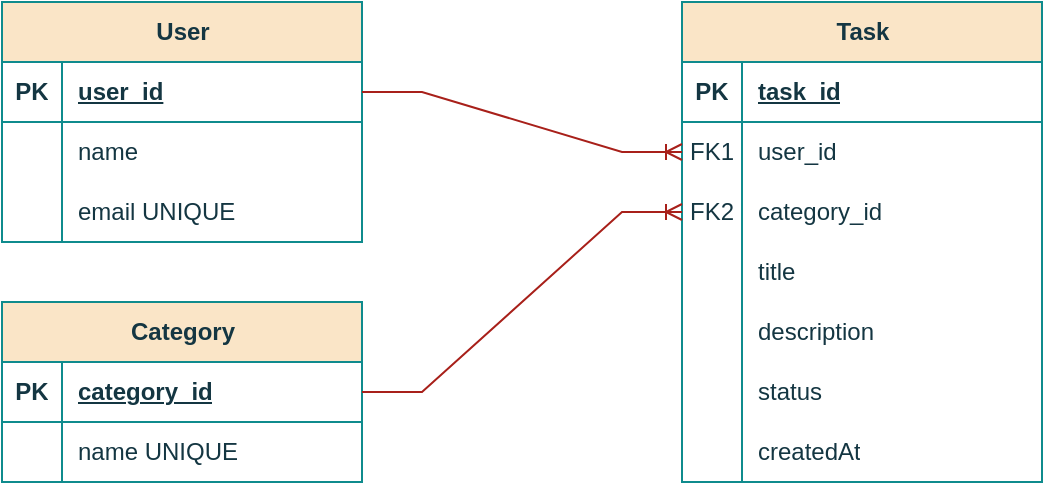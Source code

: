 <mxfile version="26.0.9">
  <diagram id="R2lEEEUBdFMjLlhIrx00" name="Page-1">
    <mxGraphModel dx="1050" dy="629" grid="1" gridSize="10" guides="1" tooltips="1" connect="1" arrows="1" fold="1" page="1" pageScale="1" pageWidth="850" pageHeight="1100" math="0" shadow="0" extFonts="Permanent Marker^https://fonts.googleapis.com/css?family=Permanent+Marker">
      <root>
        <mxCell id="0" />
        <mxCell id="1" parent="0" />
        <mxCell id="kuDQbu20j5oJqo5qkhHU-12" value="User" style="shape=table;startSize=30;container=1;collapsible=1;childLayout=tableLayout;fixedRows=1;rowLines=0;fontStyle=1;align=center;resizeLast=1;html=1;labelBackgroundColor=none;rounded=0;fillColor=#FAE5C7;strokeColor=#0F8B8D;fontColor=#143642;" vertex="1" parent="1">
          <mxGeometry x="180" y="80" width="180" height="120" as="geometry" />
        </mxCell>
        <mxCell id="kuDQbu20j5oJqo5qkhHU-13" value="" style="shape=tableRow;horizontal=0;startSize=0;swimlaneHead=0;swimlaneBody=0;fillColor=none;collapsible=0;dropTarget=0;points=[[0,0.5],[1,0.5]];portConstraint=eastwest;top=0;left=0;right=0;bottom=1;labelBackgroundColor=none;rounded=0;strokeColor=#0F8B8D;fontColor=#143642;" vertex="1" parent="kuDQbu20j5oJqo5qkhHU-12">
          <mxGeometry y="30" width="180" height="30" as="geometry" />
        </mxCell>
        <mxCell id="kuDQbu20j5oJqo5qkhHU-14" value="PK" style="shape=partialRectangle;connectable=0;fillColor=none;top=0;left=0;bottom=0;right=0;fontStyle=1;overflow=hidden;whiteSpace=wrap;html=1;labelBackgroundColor=none;rounded=0;strokeColor=#0F8B8D;fontColor=#143642;" vertex="1" parent="kuDQbu20j5oJqo5qkhHU-13">
          <mxGeometry width="30" height="30" as="geometry">
            <mxRectangle width="30" height="30" as="alternateBounds" />
          </mxGeometry>
        </mxCell>
        <mxCell id="kuDQbu20j5oJqo5qkhHU-15" value="user_id" style="shape=partialRectangle;connectable=0;fillColor=none;top=0;left=0;bottom=0;right=0;align=left;spacingLeft=6;fontStyle=5;overflow=hidden;whiteSpace=wrap;html=1;labelBackgroundColor=none;rounded=0;strokeColor=#0F8B8D;fontColor=#143642;" vertex="1" parent="kuDQbu20j5oJqo5qkhHU-13">
          <mxGeometry x="30" width="150" height="30" as="geometry">
            <mxRectangle width="150" height="30" as="alternateBounds" />
          </mxGeometry>
        </mxCell>
        <mxCell id="kuDQbu20j5oJqo5qkhHU-16" value="" style="shape=tableRow;horizontal=0;startSize=0;swimlaneHead=0;swimlaneBody=0;fillColor=none;collapsible=0;dropTarget=0;points=[[0,0.5],[1,0.5]];portConstraint=eastwest;top=0;left=0;right=0;bottom=0;labelBackgroundColor=none;rounded=0;strokeColor=#0F8B8D;fontColor=#143642;" vertex="1" parent="kuDQbu20j5oJqo5qkhHU-12">
          <mxGeometry y="60" width="180" height="30" as="geometry" />
        </mxCell>
        <mxCell id="kuDQbu20j5oJqo5qkhHU-17" value="" style="shape=partialRectangle;connectable=0;fillColor=none;top=0;left=0;bottom=0;right=0;editable=1;overflow=hidden;whiteSpace=wrap;html=1;labelBackgroundColor=none;rounded=0;strokeColor=#0F8B8D;fontColor=#143642;" vertex="1" parent="kuDQbu20j5oJqo5qkhHU-16">
          <mxGeometry width="30" height="30" as="geometry">
            <mxRectangle width="30" height="30" as="alternateBounds" />
          </mxGeometry>
        </mxCell>
        <mxCell id="kuDQbu20j5oJqo5qkhHU-18" value="name" style="shape=partialRectangle;connectable=0;fillColor=none;top=0;left=0;bottom=0;right=0;align=left;spacingLeft=6;overflow=hidden;whiteSpace=wrap;html=1;labelBackgroundColor=none;rounded=0;strokeColor=#0F8B8D;fontColor=#143642;" vertex="1" parent="kuDQbu20j5oJqo5qkhHU-16">
          <mxGeometry x="30" width="150" height="30" as="geometry">
            <mxRectangle width="150" height="30" as="alternateBounds" />
          </mxGeometry>
        </mxCell>
        <mxCell id="kuDQbu20j5oJqo5qkhHU-19" value="" style="shape=tableRow;horizontal=0;startSize=0;swimlaneHead=0;swimlaneBody=0;fillColor=none;collapsible=0;dropTarget=0;points=[[0,0.5],[1,0.5]];portConstraint=eastwest;top=0;left=0;right=0;bottom=0;labelBackgroundColor=none;rounded=0;strokeColor=#0F8B8D;fontColor=#143642;" vertex="1" parent="kuDQbu20j5oJqo5qkhHU-12">
          <mxGeometry y="90" width="180" height="30" as="geometry" />
        </mxCell>
        <mxCell id="kuDQbu20j5oJqo5qkhHU-20" value="" style="shape=partialRectangle;connectable=0;fillColor=none;top=0;left=0;bottom=0;right=0;editable=1;overflow=hidden;whiteSpace=wrap;html=1;labelBackgroundColor=none;rounded=0;strokeColor=#0F8B8D;fontColor=#143642;" vertex="1" parent="kuDQbu20j5oJqo5qkhHU-19">
          <mxGeometry width="30" height="30" as="geometry">
            <mxRectangle width="30" height="30" as="alternateBounds" />
          </mxGeometry>
        </mxCell>
        <mxCell id="kuDQbu20j5oJqo5qkhHU-21" value="email UNIQUE" style="shape=partialRectangle;connectable=0;fillColor=none;top=0;left=0;bottom=0;right=0;align=left;spacingLeft=6;overflow=hidden;whiteSpace=wrap;html=1;labelBackgroundColor=none;rounded=0;strokeColor=#0F8B8D;fontColor=#143642;" vertex="1" parent="kuDQbu20j5oJqo5qkhHU-19">
          <mxGeometry x="30" width="150" height="30" as="geometry">
            <mxRectangle width="150" height="30" as="alternateBounds" />
          </mxGeometry>
        </mxCell>
        <mxCell id="kuDQbu20j5oJqo5qkhHU-25" value="Task" style="shape=table;startSize=30;container=1;collapsible=1;childLayout=tableLayout;fixedRows=1;rowLines=0;fontStyle=1;align=center;resizeLast=1;html=1;labelBackgroundColor=none;rounded=0;fillColor=#FAE5C7;strokeColor=#0F8B8D;fontColor=#143642;" vertex="1" parent="1">
          <mxGeometry x="520" y="80" width="180" height="240" as="geometry" />
        </mxCell>
        <mxCell id="kuDQbu20j5oJqo5qkhHU-26" value="" style="shape=tableRow;horizontal=0;startSize=0;swimlaneHead=0;swimlaneBody=0;fillColor=none;collapsible=0;dropTarget=0;points=[[0,0.5],[1,0.5]];portConstraint=eastwest;top=0;left=0;right=0;bottom=1;labelBackgroundColor=none;rounded=0;strokeColor=#0F8B8D;fontColor=#143642;" vertex="1" parent="kuDQbu20j5oJqo5qkhHU-25">
          <mxGeometry y="30" width="180" height="30" as="geometry" />
        </mxCell>
        <mxCell id="kuDQbu20j5oJqo5qkhHU-27" value="PK" style="shape=partialRectangle;connectable=0;fillColor=none;top=0;left=0;bottom=0;right=0;fontStyle=1;overflow=hidden;whiteSpace=wrap;html=1;labelBackgroundColor=none;rounded=0;strokeColor=#0F8B8D;fontColor=#143642;" vertex="1" parent="kuDQbu20j5oJqo5qkhHU-26">
          <mxGeometry width="30" height="30" as="geometry">
            <mxRectangle width="30" height="30" as="alternateBounds" />
          </mxGeometry>
        </mxCell>
        <mxCell id="kuDQbu20j5oJqo5qkhHU-28" value="task_id" style="shape=partialRectangle;connectable=0;fillColor=none;top=0;left=0;bottom=0;right=0;align=left;spacingLeft=6;fontStyle=5;overflow=hidden;whiteSpace=wrap;html=1;labelBackgroundColor=none;rounded=0;strokeColor=#0F8B8D;fontColor=#143642;" vertex="1" parent="kuDQbu20j5oJqo5qkhHU-26">
          <mxGeometry x="30" width="150" height="30" as="geometry">
            <mxRectangle width="150" height="30" as="alternateBounds" />
          </mxGeometry>
        </mxCell>
        <mxCell id="kuDQbu20j5oJqo5qkhHU-29" value="" style="shape=tableRow;horizontal=0;startSize=0;swimlaneHead=0;swimlaneBody=0;fillColor=none;collapsible=0;dropTarget=0;points=[[0,0.5],[1,0.5]];portConstraint=eastwest;top=0;left=0;right=0;bottom=0;labelBackgroundColor=none;rounded=0;strokeColor=#0F8B8D;fontColor=#143642;" vertex="1" parent="kuDQbu20j5oJqo5qkhHU-25">
          <mxGeometry y="60" width="180" height="30" as="geometry" />
        </mxCell>
        <mxCell id="kuDQbu20j5oJqo5qkhHU-30" value="FK1" style="shape=partialRectangle;connectable=0;fillColor=none;top=0;left=0;bottom=0;right=0;editable=1;overflow=hidden;whiteSpace=wrap;html=1;labelBackgroundColor=none;rounded=0;strokeColor=#0F8B8D;fontColor=#143642;" vertex="1" parent="kuDQbu20j5oJqo5qkhHU-29">
          <mxGeometry width="30" height="30" as="geometry">
            <mxRectangle width="30" height="30" as="alternateBounds" />
          </mxGeometry>
        </mxCell>
        <mxCell id="kuDQbu20j5oJqo5qkhHU-31" value="user_id" style="shape=partialRectangle;connectable=0;fillColor=none;top=0;left=0;bottom=0;right=0;align=left;spacingLeft=6;overflow=hidden;whiteSpace=wrap;html=1;labelBackgroundColor=none;rounded=0;strokeColor=#0F8B8D;fontColor=#143642;" vertex="1" parent="kuDQbu20j5oJqo5qkhHU-29">
          <mxGeometry x="30" width="150" height="30" as="geometry">
            <mxRectangle width="150" height="30" as="alternateBounds" />
          </mxGeometry>
        </mxCell>
        <mxCell id="kuDQbu20j5oJqo5qkhHU-32" value="" style="shape=tableRow;horizontal=0;startSize=0;swimlaneHead=0;swimlaneBody=0;fillColor=none;collapsible=0;dropTarget=0;points=[[0,0.5],[1,0.5]];portConstraint=eastwest;top=0;left=0;right=0;bottom=0;labelBackgroundColor=none;rounded=0;strokeColor=#0F8B8D;fontColor=#143642;" vertex="1" parent="kuDQbu20j5oJqo5qkhHU-25">
          <mxGeometry y="90" width="180" height="30" as="geometry" />
        </mxCell>
        <mxCell id="kuDQbu20j5oJqo5qkhHU-33" value="FK2" style="shape=partialRectangle;connectable=0;fillColor=none;top=0;left=0;bottom=0;right=0;editable=1;overflow=hidden;whiteSpace=wrap;html=1;labelBackgroundColor=none;rounded=0;strokeColor=#0F8B8D;fontColor=#143642;" vertex="1" parent="kuDQbu20j5oJqo5qkhHU-32">
          <mxGeometry width="30" height="30" as="geometry">
            <mxRectangle width="30" height="30" as="alternateBounds" />
          </mxGeometry>
        </mxCell>
        <mxCell id="kuDQbu20j5oJqo5qkhHU-34" value="category_id" style="shape=partialRectangle;connectable=0;fillColor=none;top=0;left=0;bottom=0;right=0;align=left;spacingLeft=6;overflow=hidden;whiteSpace=wrap;html=1;labelBackgroundColor=none;rounded=0;strokeColor=#0F8B8D;fontColor=#143642;" vertex="1" parent="kuDQbu20j5oJqo5qkhHU-32">
          <mxGeometry x="30" width="150" height="30" as="geometry">
            <mxRectangle width="150" height="30" as="alternateBounds" />
          </mxGeometry>
        </mxCell>
        <mxCell id="kuDQbu20j5oJqo5qkhHU-35" value="" style="shape=tableRow;horizontal=0;startSize=0;swimlaneHead=0;swimlaneBody=0;fillColor=none;collapsible=0;dropTarget=0;points=[[0,0.5],[1,0.5]];portConstraint=eastwest;top=0;left=0;right=0;bottom=0;labelBackgroundColor=none;rounded=0;strokeColor=#0F8B8D;fontColor=#143642;" vertex="1" parent="kuDQbu20j5oJqo5qkhHU-25">
          <mxGeometry y="120" width="180" height="30" as="geometry" />
        </mxCell>
        <mxCell id="kuDQbu20j5oJqo5qkhHU-36" value="" style="shape=partialRectangle;connectable=0;fillColor=none;top=0;left=0;bottom=0;right=0;editable=1;overflow=hidden;whiteSpace=wrap;html=1;labelBackgroundColor=none;rounded=0;strokeColor=#0F8B8D;fontColor=#143642;" vertex="1" parent="kuDQbu20j5oJqo5qkhHU-35">
          <mxGeometry width="30" height="30" as="geometry">
            <mxRectangle width="30" height="30" as="alternateBounds" />
          </mxGeometry>
        </mxCell>
        <mxCell id="kuDQbu20j5oJqo5qkhHU-37" value="title" style="shape=partialRectangle;connectable=0;fillColor=none;top=0;left=0;bottom=0;right=0;align=left;spacingLeft=6;overflow=hidden;whiteSpace=wrap;html=1;labelBackgroundColor=none;rounded=0;strokeColor=#0F8B8D;fontColor=#143642;" vertex="1" parent="kuDQbu20j5oJqo5qkhHU-35">
          <mxGeometry x="30" width="150" height="30" as="geometry">
            <mxRectangle width="150" height="30" as="alternateBounds" />
          </mxGeometry>
        </mxCell>
        <mxCell id="kuDQbu20j5oJqo5qkhHU-38" style="shape=tableRow;horizontal=0;startSize=0;swimlaneHead=0;swimlaneBody=0;fillColor=none;collapsible=0;dropTarget=0;points=[[0,0.5],[1,0.5]];portConstraint=eastwest;top=0;left=0;right=0;bottom=0;labelBackgroundColor=none;rounded=0;strokeColor=#0F8B8D;fontColor=#143642;" vertex="1" parent="kuDQbu20j5oJqo5qkhHU-25">
          <mxGeometry y="150" width="180" height="30" as="geometry" />
        </mxCell>
        <mxCell id="kuDQbu20j5oJqo5qkhHU-39" style="shape=partialRectangle;connectable=0;fillColor=none;top=0;left=0;bottom=0;right=0;editable=1;overflow=hidden;whiteSpace=wrap;html=1;labelBackgroundColor=none;rounded=0;strokeColor=#0F8B8D;fontColor=#143642;" vertex="1" parent="kuDQbu20j5oJqo5qkhHU-38">
          <mxGeometry width="30" height="30" as="geometry">
            <mxRectangle width="30" height="30" as="alternateBounds" />
          </mxGeometry>
        </mxCell>
        <mxCell id="kuDQbu20j5oJqo5qkhHU-40" value="description" style="shape=partialRectangle;connectable=0;fillColor=none;top=0;left=0;bottom=0;right=0;align=left;spacingLeft=6;overflow=hidden;whiteSpace=wrap;html=1;labelBackgroundColor=none;rounded=0;strokeColor=#0F8B8D;fontColor=#143642;" vertex="1" parent="kuDQbu20j5oJqo5qkhHU-38">
          <mxGeometry x="30" width="150" height="30" as="geometry">
            <mxRectangle width="150" height="30" as="alternateBounds" />
          </mxGeometry>
        </mxCell>
        <mxCell id="kuDQbu20j5oJqo5qkhHU-41" style="shape=tableRow;horizontal=0;startSize=0;swimlaneHead=0;swimlaneBody=0;fillColor=none;collapsible=0;dropTarget=0;points=[[0,0.5],[1,0.5]];portConstraint=eastwest;top=0;left=0;right=0;bottom=0;labelBackgroundColor=none;rounded=0;strokeColor=#0F8B8D;fontColor=#143642;" vertex="1" parent="kuDQbu20j5oJqo5qkhHU-25">
          <mxGeometry y="180" width="180" height="30" as="geometry" />
        </mxCell>
        <mxCell id="kuDQbu20j5oJqo5qkhHU-42" style="shape=partialRectangle;connectable=0;fillColor=none;top=0;left=0;bottom=0;right=0;editable=1;overflow=hidden;whiteSpace=wrap;html=1;labelBackgroundColor=none;rounded=0;strokeColor=#0F8B8D;fontColor=#143642;" vertex="1" parent="kuDQbu20j5oJqo5qkhHU-41">
          <mxGeometry width="30" height="30" as="geometry">
            <mxRectangle width="30" height="30" as="alternateBounds" />
          </mxGeometry>
        </mxCell>
        <mxCell id="kuDQbu20j5oJqo5qkhHU-43" value="status" style="shape=partialRectangle;connectable=0;fillColor=none;top=0;left=0;bottom=0;right=0;align=left;spacingLeft=6;overflow=hidden;whiteSpace=wrap;html=1;labelBackgroundColor=none;rounded=0;strokeColor=#0F8B8D;fontColor=#143642;" vertex="1" parent="kuDQbu20j5oJqo5qkhHU-41">
          <mxGeometry x="30" width="150" height="30" as="geometry">
            <mxRectangle width="150" height="30" as="alternateBounds" />
          </mxGeometry>
        </mxCell>
        <mxCell id="kuDQbu20j5oJqo5qkhHU-44" style="shape=tableRow;horizontal=0;startSize=0;swimlaneHead=0;swimlaneBody=0;fillColor=none;collapsible=0;dropTarget=0;points=[[0,0.5],[1,0.5]];portConstraint=eastwest;top=0;left=0;right=0;bottom=0;labelBackgroundColor=none;rounded=0;strokeColor=#0F8B8D;fontColor=#143642;" vertex="1" parent="kuDQbu20j5oJqo5qkhHU-25">
          <mxGeometry y="210" width="180" height="30" as="geometry" />
        </mxCell>
        <mxCell id="kuDQbu20j5oJqo5qkhHU-45" style="shape=partialRectangle;connectable=0;fillColor=none;top=0;left=0;bottom=0;right=0;editable=1;overflow=hidden;whiteSpace=wrap;html=1;labelBackgroundColor=none;rounded=0;strokeColor=#0F8B8D;fontColor=#143642;" vertex="1" parent="kuDQbu20j5oJqo5qkhHU-44">
          <mxGeometry width="30" height="30" as="geometry">
            <mxRectangle width="30" height="30" as="alternateBounds" />
          </mxGeometry>
        </mxCell>
        <mxCell id="kuDQbu20j5oJqo5qkhHU-46" value="createdAt" style="shape=partialRectangle;connectable=0;fillColor=none;top=0;left=0;bottom=0;right=0;align=left;spacingLeft=6;overflow=hidden;whiteSpace=wrap;html=1;labelBackgroundColor=none;rounded=0;strokeColor=#0F8B8D;fontColor=#143642;" vertex="1" parent="kuDQbu20j5oJqo5qkhHU-44">
          <mxGeometry x="30" width="150" height="30" as="geometry">
            <mxRectangle width="150" height="30" as="alternateBounds" />
          </mxGeometry>
        </mxCell>
        <mxCell id="kuDQbu20j5oJqo5qkhHU-47" value="Category" style="shape=table;startSize=30;container=1;collapsible=1;childLayout=tableLayout;fixedRows=1;rowLines=0;fontStyle=1;align=center;resizeLast=1;html=1;labelBackgroundColor=none;rounded=0;fillColor=#FAE5C7;strokeColor=#0F8B8D;fontColor=#143642;" vertex="1" parent="1">
          <mxGeometry x="180" y="230" width="180" height="90" as="geometry" />
        </mxCell>
        <mxCell id="kuDQbu20j5oJqo5qkhHU-48" value="" style="shape=tableRow;horizontal=0;startSize=0;swimlaneHead=0;swimlaneBody=0;fillColor=none;collapsible=0;dropTarget=0;points=[[0,0.5],[1,0.5]];portConstraint=eastwest;top=0;left=0;right=0;bottom=1;labelBackgroundColor=none;rounded=0;strokeColor=#0F8B8D;fontColor=#143642;" vertex="1" parent="kuDQbu20j5oJqo5qkhHU-47">
          <mxGeometry y="30" width="180" height="30" as="geometry" />
        </mxCell>
        <mxCell id="kuDQbu20j5oJqo5qkhHU-49" value="PK" style="shape=partialRectangle;connectable=0;fillColor=none;top=0;left=0;bottom=0;right=0;fontStyle=1;overflow=hidden;whiteSpace=wrap;html=1;labelBackgroundColor=none;rounded=0;strokeColor=#0F8B8D;fontColor=#143642;" vertex="1" parent="kuDQbu20j5oJqo5qkhHU-48">
          <mxGeometry width="30" height="30" as="geometry">
            <mxRectangle width="30" height="30" as="alternateBounds" />
          </mxGeometry>
        </mxCell>
        <mxCell id="kuDQbu20j5oJqo5qkhHU-50" value="category_id" style="shape=partialRectangle;connectable=0;fillColor=none;top=0;left=0;bottom=0;right=0;align=left;spacingLeft=6;fontStyle=5;overflow=hidden;whiteSpace=wrap;html=1;labelBackgroundColor=none;rounded=0;strokeColor=#0F8B8D;fontColor=#143642;" vertex="1" parent="kuDQbu20j5oJqo5qkhHU-48">
          <mxGeometry x="30" width="150" height="30" as="geometry">
            <mxRectangle width="150" height="30" as="alternateBounds" />
          </mxGeometry>
        </mxCell>
        <mxCell id="kuDQbu20j5oJqo5qkhHU-51" value="" style="shape=tableRow;horizontal=0;startSize=0;swimlaneHead=0;swimlaneBody=0;fillColor=none;collapsible=0;dropTarget=0;points=[[0,0.5],[1,0.5]];portConstraint=eastwest;top=0;left=0;right=0;bottom=0;labelBackgroundColor=none;rounded=0;strokeColor=#0F8B8D;fontColor=#143642;" vertex="1" parent="kuDQbu20j5oJqo5qkhHU-47">
          <mxGeometry y="60" width="180" height="30" as="geometry" />
        </mxCell>
        <mxCell id="kuDQbu20j5oJqo5qkhHU-52" value="" style="shape=partialRectangle;connectable=0;fillColor=none;top=0;left=0;bottom=0;right=0;editable=1;overflow=hidden;whiteSpace=wrap;html=1;labelBackgroundColor=none;rounded=0;strokeColor=#0F8B8D;fontColor=#143642;" vertex="1" parent="kuDQbu20j5oJqo5qkhHU-51">
          <mxGeometry width="30" height="30" as="geometry">
            <mxRectangle width="30" height="30" as="alternateBounds" />
          </mxGeometry>
        </mxCell>
        <mxCell id="kuDQbu20j5oJqo5qkhHU-53" value="name UNIQUE" style="shape=partialRectangle;connectable=0;fillColor=none;top=0;left=0;bottom=0;right=0;align=left;spacingLeft=6;overflow=hidden;whiteSpace=wrap;html=1;labelBackgroundColor=none;rounded=0;strokeColor=#0F8B8D;fontColor=#143642;" vertex="1" parent="kuDQbu20j5oJqo5qkhHU-51">
          <mxGeometry x="30" width="150" height="30" as="geometry">
            <mxRectangle width="150" height="30" as="alternateBounds" />
          </mxGeometry>
        </mxCell>
        <mxCell id="kuDQbu20j5oJqo5qkhHU-60" value="" style="edgeStyle=entityRelationEdgeStyle;fontSize=12;html=1;endArrow=ERoneToMany;rounded=0;entryX=0;entryY=0.5;entryDx=0;entryDy=0;exitX=1;exitY=0.5;exitDx=0;exitDy=0;labelBackgroundColor=none;fontColor=default;strokeColor=#A8201A;" edge="1" parent="1" source="kuDQbu20j5oJqo5qkhHU-13" target="kuDQbu20j5oJqo5qkhHU-29">
          <mxGeometry width="100" height="100" relative="1" as="geometry">
            <mxPoint x="370" y="370" as="sourcePoint" />
            <mxPoint x="470" y="270" as="targetPoint" />
          </mxGeometry>
        </mxCell>
        <mxCell id="kuDQbu20j5oJqo5qkhHU-61" value="" style="edgeStyle=entityRelationEdgeStyle;fontSize=12;html=1;endArrow=ERoneToMany;rounded=0;entryX=0;entryY=0.5;entryDx=0;entryDy=0;exitX=1;exitY=0.5;exitDx=0;exitDy=0;labelBackgroundColor=none;fontColor=default;strokeColor=#A8201A;" edge="1" parent="1" source="kuDQbu20j5oJqo5qkhHU-48" target="kuDQbu20j5oJqo5qkhHU-32">
          <mxGeometry width="100" height="100" relative="1" as="geometry">
            <mxPoint x="310" y="135" as="sourcePoint" />
            <mxPoint x="620" y="165" as="targetPoint" />
          </mxGeometry>
        </mxCell>
      </root>
    </mxGraphModel>
  </diagram>
</mxfile>
